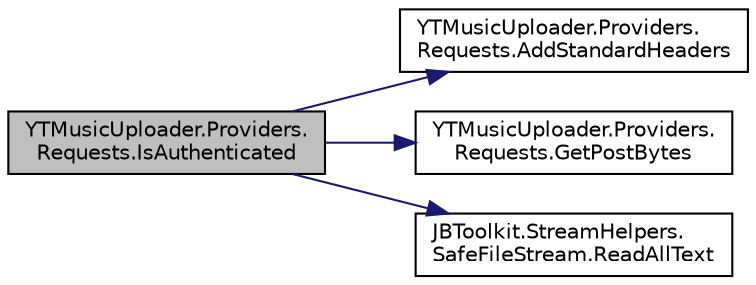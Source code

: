 digraph "YTMusicUploader.Providers.Requests.IsAuthenticated"
{
 // LATEX_PDF_SIZE
  edge [fontname="Helvetica",fontsize="10",labelfontname="Helvetica",labelfontsize="10"];
  node [fontname="Helvetica",fontsize="10",shape=record];
  rankdir="LR";
  Node1 [label="YTMusicUploader.Providers.\lRequests.IsAuthenticated",height=0.2,width=0.4,color="black", fillcolor="grey75", style="filled", fontcolor="black",tooltip="HttpWebRequest POST request to send to YouTube to check if the user's is authenticated (signed in) by..."];
  Node1 -> Node2 [color="midnightblue",fontsize="10",style="solid",fontname="Helvetica"];
  Node2 [label="YTMusicUploader.Providers.\lRequests.AddStandardHeaders",height=0.2,width=0.4,color="black", fillcolor="white", style="filled",URL="$d8/d00/class_y_t_music_uploader_1_1_providers_1_1_requests.html#a62dae7c90e360d88e8b3f495f3c683ec",tooltip="Required headers for any YouTube music API request"];
  Node1 -> Node3 [color="midnightblue",fontsize="10",style="solid",fontname="Helvetica"];
  Node3 [label="YTMusicUploader.Providers.\lRequests.GetPostBytes",height=0.2,width=0.4,color="black", fillcolor="white", style="filled",URL="$d8/d00/class_y_t_music_uploader_1_1_providers_1_1_requests.html#a2c548db725ae9ec8fda7e4a2433d412c",tooltip="Converts a string to a byte array for use in a HttpWebRequest upload stream (UTF8 encoded)."];
  Node1 -> Node4 [color="midnightblue",fontsize="10",style="solid",fontname="Helvetica"];
  Node4 [label="JBToolkit.StreamHelpers.\lSafeFileStream.ReadAllText",height=0.2,width=0.4,color="black", fillcolor="white", style="filled",URL="$dc/d56/class_j_b_toolkit_1_1_stream_helpers_1_1_safe_file_stream.html#acca170671f3b26c9d691293f1586d4dc",tooltip="Read text file without locking it. If it is locked it should read anyway"];
}

